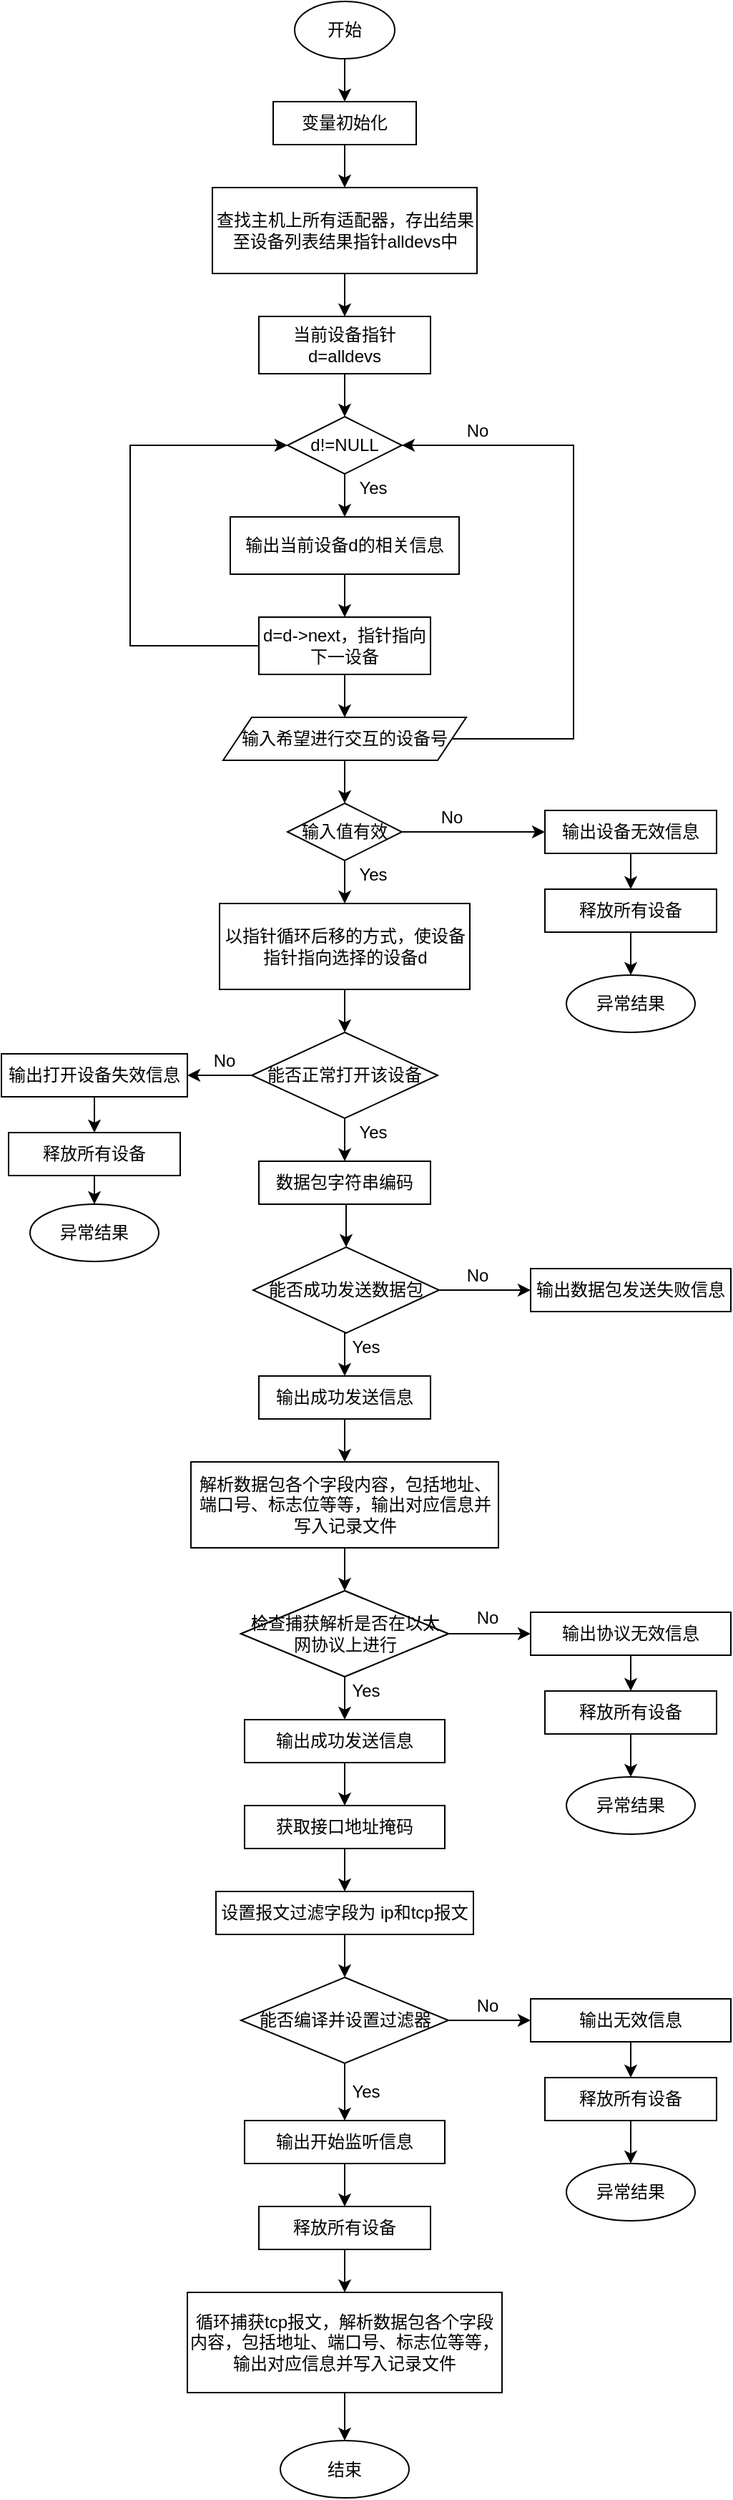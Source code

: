 <mxfile version="14.4.9" type="github">
  <diagram id="fZLvo1D3AqYPUqdrn0yn" name="Page-1">
    <mxGraphModel dx="1780" dy="1245" grid="1" gridSize="10" guides="1" tooltips="1" connect="1" arrows="1" fold="1" page="1" pageScale="1" pageWidth="827" pageHeight="1169" math="0" shadow="0">
      <root>
        <mxCell id="0" />
        <mxCell id="1" parent="0" />
        <mxCell id="Q4qoUgE7m_vt3V7XlYr6-44" style="edgeStyle=orthogonalEdgeStyle;rounded=0;orthogonalLoop=1;jettySize=auto;html=1;exitX=0.5;exitY=1;exitDx=0;exitDy=0;entryX=0.5;entryY=0;entryDx=0;entryDy=0;" edge="1" parent="1" source="Q4qoUgE7m_vt3V7XlYr6-1" target="Q4qoUgE7m_vt3V7XlYr6-2">
          <mxGeometry relative="1" as="geometry" />
        </mxCell>
        <mxCell id="Q4qoUgE7m_vt3V7XlYr6-1" value="开始" style="ellipse;whiteSpace=wrap;html=1;" vertex="1" parent="1">
          <mxGeometry x="245" y="30" width="70" height="40" as="geometry" />
        </mxCell>
        <mxCell id="Q4qoUgE7m_vt3V7XlYr6-45" style="edgeStyle=orthogonalEdgeStyle;rounded=0;orthogonalLoop=1;jettySize=auto;html=1;exitX=0.5;exitY=1;exitDx=0;exitDy=0;entryX=0.5;entryY=0;entryDx=0;entryDy=0;" edge="1" parent="1" source="Q4qoUgE7m_vt3V7XlYr6-2" target="Q4qoUgE7m_vt3V7XlYr6-3">
          <mxGeometry relative="1" as="geometry" />
        </mxCell>
        <mxCell id="Q4qoUgE7m_vt3V7XlYr6-2" value="变量初始化" style="rounded=0;whiteSpace=wrap;html=1;" vertex="1" parent="1">
          <mxGeometry x="230" y="100" width="100" height="30" as="geometry" />
        </mxCell>
        <mxCell id="Q4qoUgE7m_vt3V7XlYr6-46" style="edgeStyle=orthogonalEdgeStyle;rounded=0;orthogonalLoop=1;jettySize=auto;html=1;exitX=0.5;exitY=1;exitDx=0;exitDy=0;entryX=0.5;entryY=0;entryDx=0;entryDy=0;" edge="1" parent="1" source="Q4qoUgE7m_vt3V7XlYr6-3" target="Q4qoUgE7m_vt3V7XlYr6-4">
          <mxGeometry relative="1" as="geometry" />
        </mxCell>
        <mxCell id="Q4qoUgE7m_vt3V7XlYr6-3" value="查找主机上所有适配器，存出结果至设备列表结果指针alldevs中" style="rounded=0;whiteSpace=wrap;html=1;" vertex="1" parent="1">
          <mxGeometry x="187.5" y="160" width="185" height="60" as="geometry" />
        </mxCell>
        <mxCell id="Q4qoUgE7m_vt3V7XlYr6-47" style="edgeStyle=orthogonalEdgeStyle;rounded=0;orthogonalLoop=1;jettySize=auto;html=1;exitX=0.5;exitY=1;exitDx=0;exitDy=0;entryX=0.5;entryY=0;entryDx=0;entryDy=0;" edge="1" parent="1" source="Q4qoUgE7m_vt3V7XlYr6-4" target="Q4qoUgE7m_vt3V7XlYr6-5">
          <mxGeometry relative="1" as="geometry" />
        </mxCell>
        <mxCell id="Q4qoUgE7m_vt3V7XlYr6-4" value="当前设备指针d=alldevs" style="rounded=0;whiteSpace=wrap;html=1;" vertex="1" parent="1">
          <mxGeometry x="220" y="250" width="120" height="40" as="geometry" />
        </mxCell>
        <mxCell id="Q4qoUgE7m_vt3V7XlYr6-48" style="edgeStyle=orthogonalEdgeStyle;rounded=0;orthogonalLoop=1;jettySize=auto;html=1;exitX=0.5;exitY=1;exitDx=0;exitDy=0;entryX=0.5;entryY=0;entryDx=0;entryDy=0;" edge="1" parent="1" source="Q4qoUgE7m_vt3V7XlYr6-5" target="Q4qoUgE7m_vt3V7XlYr6-6">
          <mxGeometry relative="1" as="geometry" />
        </mxCell>
        <mxCell id="Q4qoUgE7m_vt3V7XlYr6-5" value="d!=NULL" style="rhombus;whiteSpace=wrap;html=1;" vertex="1" parent="1">
          <mxGeometry x="240" y="320" width="80" height="40" as="geometry" />
        </mxCell>
        <mxCell id="Q4qoUgE7m_vt3V7XlYr6-49" style="edgeStyle=orthogonalEdgeStyle;rounded=0;orthogonalLoop=1;jettySize=auto;html=1;exitX=0.5;exitY=1;exitDx=0;exitDy=0;entryX=0.5;entryY=0;entryDx=0;entryDy=0;" edge="1" parent="1" source="Q4qoUgE7m_vt3V7XlYr6-6" target="Q4qoUgE7m_vt3V7XlYr6-7">
          <mxGeometry relative="1" as="geometry" />
        </mxCell>
        <mxCell id="Q4qoUgE7m_vt3V7XlYr6-6" value="输出当前设备d的相关信息" style="rounded=0;whiteSpace=wrap;html=1;" vertex="1" parent="1">
          <mxGeometry x="200" y="390" width="160" height="40" as="geometry" />
        </mxCell>
        <mxCell id="Q4qoUgE7m_vt3V7XlYr6-50" style="edgeStyle=orthogonalEdgeStyle;rounded=0;orthogonalLoop=1;jettySize=auto;html=1;exitX=0.5;exitY=1;exitDx=0;exitDy=0;entryX=0.5;entryY=0;entryDx=0;entryDy=0;" edge="1" parent="1" source="Q4qoUgE7m_vt3V7XlYr6-7" target="Q4qoUgE7m_vt3V7XlYr6-8">
          <mxGeometry relative="1" as="geometry" />
        </mxCell>
        <mxCell id="Q4qoUgE7m_vt3V7XlYr6-56" style="edgeStyle=orthogonalEdgeStyle;rounded=0;orthogonalLoop=1;jettySize=auto;html=1;exitX=0;exitY=0.5;exitDx=0;exitDy=0;entryX=0;entryY=0.5;entryDx=0;entryDy=0;" edge="1" parent="1" source="Q4qoUgE7m_vt3V7XlYr6-7" target="Q4qoUgE7m_vt3V7XlYr6-5">
          <mxGeometry relative="1" as="geometry">
            <Array as="points">
              <mxPoint x="130" y="480" />
              <mxPoint x="130" y="340" />
            </Array>
          </mxGeometry>
        </mxCell>
        <mxCell id="Q4qoUgE7m_vt3V7XlYr6-7" value="d=d-&amp;gt;next，指针指向下一设备" style="rounded=0;whiteSpace=wrap;html=1;" vertex="1" parent="1">
          <mxGeometry x="220" y="460" width="120" height="40" as="geometry" />
        </mxCell>
        <mxCell id="Q4qoUgE7m_vt3V7XlYr6-51" style="edgeStyle=orthogonalEdgeStyle;rounded=0;orthogonalLoop=1;jettySize=auto;html=1;exitX=0.5;exitY=1;exitDx=0;exitDy=0;entryX=0.5;entryY=0;entryDx=0;entryDy=0;" edge="1" parent="1" source="Q4qoUgE7m_vt3V7XlYr6-8" target="Q4qoUgE7m_vt3V7XlYr6-9">
          <mxGeometry relative="1" as="geometry" />
        </mxCell>
        <mxCell id="Q4qoUgE7m_vt3V7XlYr6-53" style="edgeStyle=orthogonalEdgeStyle;rounded=0;orthogonalLoop=1;jettySize=auto;html=1;exitX=1;exitY=0.5;exitDx=0;exitDy=0;entryX=1;entryY=0.5;entryDx=0;entryDy=0;" edge="1" parent="1" source="Q4qoUgE7m_vt3V7XlYr6-8" target="Q4qoUgE7m_vt3V7XlYr6-5">
          <mxGeometry relative="1" as="geometry">
            <Array as="points">
              <mxPoint x="440" y="545" />
              <mxPoint x="440" y="340" />
            </Array>
          </mxGeometry>
        </mxCell>
        <mxCell id="Q4qoUgE7m_vt3V7XlYr6-8" value="输入希望进行交互的设备号" style="shape=parallelogram;perimeter=parallelogramPerimeter;whiteSpace=wrap;html=1;fixedSize=1;" vertex="1" parent="1">
          <mxGeometry x="195" y="530" width="170" height="30" as="geometry" />
        </mxCell>
        <mxCell id="Q4qoUgE7m_vt3V7XlYr6-52" style="edgeStyle=orthogonalEdgeStyle;rounded=0;orthogonalLoop=1;jettySize=auto;html=1;exitX=0.5;exitY=1;exitDx=0;exitDy=0;entryX=0.5;entryY=0;entryDx=0;entryDy=0;" edge="1" parent="1" source="Q4qoUgE7m_vt3V7XlYr6-9" target="Q4qoUgE7m_vt3V7XlYr6-13">
          <mxGeometry relative="1" as="geometry" />
        </mxCell>
        <mxCell id="Q4qoUgE7m_vt3V7XlYr6-57" style="edgeStyle=orthogonalEdgeStyle;rounded=0;orthogonalLoop=1;jettySize=auto;html=1;exitX=1;exitY=0.5;exitDx=0;exitDy=0;entryX=0;entryY=0.5;entryDx=0;entryDy=0;" edge="1" parent="1" source="Q4qoUgE7m_vt3V7XlYr6-9" target="Q4qoUgE7m_vt3V7XlYr6-10">
          <mxGeometry relative="1" as="geometry" />
        </mxCell>
        <mxCell id="Q4qoUgE7m_vt3V7XlYr6-9" value="输入值有效" style="rhombus;whiteSpace=wrap;html=1;" vertex="1" parent="1">
          <mxGeometry x="240" y="590" width="80" height="40" as="geometry" />
        </mxCell>
        <mxCell id="Q4qoUgE7m_vt3V7XlYr6-60" style="edgeStyle=orthogonalEdgeStyle;rounded=0;orthogonalLoop=1;jettySize=auto;html=1;exitX=0.5;exitY=1;exitDx=0;exitDy=0;entryX=0.5;entryY=0;entryDx=0;entryDy=0;" edge="1" parent="1" source="Q4qoUgE7m_vt3V7XlYr6-10" target="Q4qoUgE7m_vt3V7XlYr6-11">
          <mxGeometry relative="1" as="geometry" />
        </mxCell>
        <mxCell id="Q4qoUgE7m_vt3V7XlYr6-10" value="输出设备无效信息" style="rounded=0;whiteSpace=wrap;html=1;" vertex="1" parent="1">
          <mxGeometry x="420" y="595" width="120" height="30" as="geometry" />
        </mxCell>
        <mxCell id="Q4qoUgE7m_vt3V7XlYr6-61" style="edgeStyle=orthogonalEdgeStyle;rounded=0;orthogonalLoop=1;jettySize=auto;html=1;exitX=0.5;exitY=1;exitDx=0;exitDy=0;entryX=0.5;entryY=0;entryDx=0;entryDy=0;" edge="1" parent="1" source="Q4qoUgE7m_vt3V7XlYr6-11" target="Q4qoUgE7m_vt3V7XlYr6-12">
          <mxGeometry relative="1" as="geometry" />
        </mxCell>
        <mxCell id="Q4qoUgE7m_vt3V7XlYr6-11" value="释放所有设备" style="rounded=0;whiteSpace=wrap;html=1;" vertex="1" parent="1">
          <mxGeometry x="420" y="650" width="120" height="30" as="geometry" />
        </mxCell>
        <mxCell id="Q4qoUgE7m_vt3V7XlYr6-12" value="异常结果" style="ellipse;whiteSpace=wrap;html=1;" vertex="1" parent="1">
          <mxGeometry x="435" y="710" width="90" height="40" as="geometry" />
        </mxCell>
        <mxCell id="Q4qoUgE7m_vt3V7XlYr6-62" style="edgeStyle=orthogonalEdgeStyle;rounded=0;orthogonalLoop=1;jettySize=auto;html=1;exitX=0.5;exitY=1;exitDx=0;exitDy=0;entryX=0.5;entryY=0;entryDx=0;entryDy=0;" edge="1" parent="1" source="Q4qoUgE7m_vt3V7XlYr6-13" target="Q4qoUgE7m_vt3V7XlYr6-14">
          <mxGeometry relative="1" as="geometry" />
        </mxCell>
        <mxCell id="Q4qoUgE7m_vt3V7XlYr6-13" value="以指针循环后移的方式，使设备指针指向选择的设备d" style="rounded=0;whiteSpace=wrap;html=1;" vertex="1" parent="1">
          <mxGeometry x="192.5" y="660" width="175" height="60" as="geometry" />
        </mxCell>
        <mxCell id="Q4qoUgE7m_vt3V7XlYr6-63" style="edgeStyle=orthogonalEdgeStyle;rounded=0;orthogonalLoop=1;jettySize=auto;html=1;exitX=0.5;exitY=1;exitDx=0;exitDy=0;entryX=0.5;entryY=0;entryDx=0;entryDy=0;" edge="1" parent="1" source="Q4qoUgE7m_vt3V7XlYr6-14" target="Q4qoUgE7m_vt3V7XlYr6-18">
          <mxGeometry relative="1" as="geometry" />
        </mxCell>
        <mxCell id="Q4qoUgE7m_vt3V7XlYr6-64" style="edgeStyle=orthogonalEdgeStyle;rounded=0;orthogonalLoop=1;jettySize=auto;html=1;exitX=0;exitY=0.5;exitDx=0;exitDy=0;entryX=1;entryY=0.5;entryDx=0;entryDy=0;" edge="1" parent="1" source="Q4qoUgE7m_vt3V7XlYr6-14" target="Q4qoUgE7m_vt3V7XlYr6-15">
          <mxGeometry relative="1" as="geometry" />
        </mxCell>
        <mxCell id="Q4qoUgE7m_vt3V7XlYr6-14" value="能否正常打开该设备" style="rhombus;whiteSpace=wrap;html=1;" vertex="1" parent="1">
          <mxGeometry x="215" y="750" width="130" height="60" as="geometry" />
        </mxCell>
        <mxCell id="Q4qoUgE7m_vt3V7XlYr6-65" style="edgeStyle=orthogonalEdgeStyle;rounded=0;orthogonalLoop=1;jettySize=auto;html=1;exitX=0.5;exitY=1;exitDx=0;exitDy=0;entryX=0.5;entryY=0;entryDx=0;entryDy=0;" edge="1" parent="1" source="Q4qoUgE7m_vt3V7XlYr6-15" target="Q4qoUgE7m_vt3V7XlYr6-16">
          <mxGeometry relative="1" as="geometry" />
        </mxCell>
        <mxCell id="Q4qoUgE7m_vt3V7XlYr6-15" value="输出打开设备失效信息" style="rounded=0;whiteSpace=wrap;html=1;" vertex="1" parent="1">
          <mxGeometry x="40" y="765" width="130" height="30" as="geometry" />
        </mxCell>
        <mxCell id="Q4qoUgE7m_vt3V7XlYr6-66" style="edgeStyle=orthogonalEdgeStyle;rounded=0;orthogonalLoop=1;jettySize=auto;html=1;exitX=0.5;exitY=1;exitDx=0;exitDy=0;entryX=0.5;entryY=0;entryDx=0;entryDy=0;" edge="1" parent="1" source="Q4qoUgE7m_vt3V7XlYr6-16" target="Q4qoUgE7m_vt3V7XlYr6-17">
          <mxGeometry relative="1" as="geometry" />
        </mxCell>
        <mxCell id="Q4qoUgE7m_vt3V7XlYr6-16" value="释放所有设备" style="rounded=0;whiteSpace=wrap;html=1;" vertex="1" parent="1">
          <mxGeometry x="45" y="820" width="120" height="30" as="geometry" />
        </mxCell>
        <mxCell id="Q4qoUgE7m_vt3V7XlYr6-17" value="异常结果" style="ellipse;whiteSpace=wrap;html=1;" vertex="1" parent="1">
          <mxGeometry x="60" y="870" width="90" height="40" as="geometry" />
        </mxCell>
        <mxCell id="Q4qoUgE7m_vt3V7XlYr6-74" style="edgeStyle=orthogonalEdgeStyle;rounded=0;orthogonalLoop=1;jettySize=auto;html=1;exitX=0.5;exitY=1;exitDx=0;exitDy=0;entryX=0.5;entryY=0;entryDx=0;entryDy=0;" edge="1" parent="1" source="Q4qoUgE7m_vt3V7XlYr6-18" target="Q4qoUgE7m_vt3V7XlYr6-19">
          <mxGeometry relative="1" as="geometry" />
        </mxCell>
        <mxCell id="Q4qoUgE7m_vt3V7XlYr6-18" value="数据包字符串编码" style="rounded=0;whiteSpace=wrap;html=1;" vertex="1" parent="1">
          <mxGeometry x="220" y="840" width="120" height="30" as="geometry" />
        </mxCell>
        <mxCell id="Q4qoUgE7m_vt3V7XlYr6-75" style="edgeStyle=orthogonalEdgeStyle;rounded=0;orthogonalLoop=1;jettySize=auto;html=1;exitX=1;exitY=0.5;exitDx=0;exitDy=0;entryX=0;entryY=0.5;entryDx=0;entryDy=0;" edge="1" parent="1" source="Q4qoUgE7m_vt3V7XlYr6-19" target="Q4qoUgE7m_vt3V7XlYr6-21">
          <mxGeometry relative="1" as="geometry" />
        </mxCell>
        <mxCell id="Q4qoUgE7m_vt3V7XlYr6-76" style="edgeStyle=orthogonalEdgeStyle;rounded=0;orthogonalLoop=1;jettySize=auto;html=1;exitX=0.5;exitY=1;exitDx=0;exitDy=0;entryX=0.5;entryY=0;entryDx=0;entryDy=0;" edge="1" parent="1" source="Q4qoUgE7m_vt3V7XlYr6-19" target="Q4qoUgE7m_vt3V7XlYr6-20">
          <mxGeometry relative="1" as="geometry" />
        </mxCell>
        <mxCell id="Q4qoUgE7m_vt3V7XlYr6-19" value="能否成功发送数据包" style="rhombus;whiteSpace=wrap;html=1;" vertex="1" parent="1">
          <mxGeometry x="216" y="900" width="130" height="60" as="geometry" />
        </mxCell>
        <mxCell id="Q4qoUgE7m_vt3V7XlYr6-79" style="edgeStyle=orthogonalEdgeStyle;rounded=0;orthogonalLoop=1;jettySize=auto;html=1;exitX=0.5;exitY=1;exitDx=0;exitDy=0;entryX=0.5;entryY=0;entryDx=0;entryDy=0;" edge="1" parent="1" source="Q4qoUgE7m_vt3V7XlYr6-20" target="Q4qoUgE7m_vt3V7XlYr6-24">
          <mxGeometry relative="1" as="geometry" />
        </mxCell>
        <mxCell id="Q4qoUgE7m_vt3V7XlYr6-20" value="输出成功发送信息" style="rounded=0;whiteSpace=wrap;html=1;" vertex="1" parent="1">
          <mxGeometry x="220" y="990" width="120" height="30" as="geometry" />
        </mxCell>
        <mxCell id="Q4qoUgE7m_vt3V7XlYr6-21" value="输出数据包发送失败信息" style="rounded=0;whiteSpace=wrap;html=1;" vertex="1" parent="1">
          <mxGeometry x="410" y="915" width="140" height="30" as="geometry" />
        </mxCell>
        <mxCell id="Q4qoUgE7m_vt3V7XlYr6-80" style="edgeStyle=orthogonalEdgeStyle;rounded=0;orthogonalLoop=1;jettySize=auto;html=1;exitX=0.5;exitY=1;exitDx=0;exitDy=0;entryX=0.5;entryY=0;entryDx=0;entryDy=0;" edge="1" parent="1" source="Q4qoUgE7m_vt3V7XlYr6-24" target="Q4qoUgE7m_vt3V7XlYr6-32">
          <mxGeometry relative="1" as="geometry" />
        </mxCell>
        <mxCell id="Q4qoUgE7m_vt3V7XlYr6-24" value="解析数据包各个字段内容，包括地址、端口号、标志位等等，输出对应信息并写入记录文件" style="rounded=0;whiteSpace=wrap;html=1;" vertex="1" parent="1">
          <mxGeometry x="172.5" y="1050" width="215" height="60" as="geometry" />
        </mxCell>
        <mxCell id="Q4qoUgE7m_vt3V7XlYr6-25" value="检查捕获解析是否在以太网协议上进行" style="rhombus;whiteSpace=wrap;html=1;" vertex="1" parent="1">
          <mxGeometry x="207.5" y="1140" width="145" height="60" as="geometry" />
        </mxCell>
        <mxCell id="Q4qoUgE7m_vt3V7XlYr6-85" style="edgeStyle=orthogonalEdgeStyle;rounded=0;orthogonalLoop=1;jettySize=auto;html=1;exitX=0.5;exitY=1;exitDx=0;exitDy=0;entryX=0.5;entryY=0;entryDx=0;entryDy=0;" edge="1" parent="1" source="Q4qoUgE7m_vt3V7XlYr6-26" target="Q4qoUgE7m_vt3V7XlYr6-27">
          <mxGeometry relative="1" as="geometry" />
        </mxCell>
        <mxCell id="Q4qoUgE7m_vt3V7XlYr6-26" value="输出协议无效信息" style="rounded=0;whiteSpace=wrap;html=1;" vertex="1" parent="1">
          <mxGeometry x="410" y="1155" width="140" height="30" as="geometry" />
        </mxCell>
        <mxCell id="Q4qoUgE7m_vt3V7XlYr6-86" style="edgeStyle=orthogonalEdgeStyle;rounded=0;orthogonalLoop=1;jettySize=auto;html=1;exitX=0.5;exitY=1;exitDx=0;exitDy=0;entryX=0.5;entryY=0;entryDx=0;entryDy=0;" edge="1" parent="1" source="Q4qoUgE7m_vt3V7XlYr6-27" target="Q4qoUgE7m_vt3V7XlYr6-28">
          <mxGeometry relative="1" as="geometry" />
        </mxCell>
        <mxCell id="Q4qoUgE7m_vt3V7XlYr6-27" value="释放所有设备" style="rounded=0;whiteSpace=wrap;html=1;" vertex="1" parent="1">
          <mxGeometry x="420" y="1210" width="120" height="30" as="geometry" />
        </mxCell>
        <mxCell id="Q4qoUgE7m_vt3V7XlYr6-28" value="异常结果" style="ellipse;whiteSpace=wrap;html=1;" vertex="1" parent="1">
          <mxGeometry x="435" y="1270" width="90" height="40" as="geometry" />
        </mxCell>
        <mxCell id="Q4qoUgE7m_vt3V7XlYr6-87" style="edgeStyle=orthogonalEdgeStyle;rounded=0;orthogonalLoop=1;jettySize=auto;html=1;exitX=0.5;exitY=1;exitDx=0;exitDy=0;entryX=0.5;entryY=0;entryDx=0;entryDy=0;" edge="1" parent="1" source="Q4qoUgE7m_vt3V7XlYr6-29" target="Q4qoUgE7m_vt3V7XlYr6-30">
          <mxGeometry relative="1" as="geometry" />
        </mxCell>
        <mxCell id="Q4qoUgE7m_vt3V7XlYr6-29" value="输出成功发送信息" style="rounded=0;whiteSpace=wrap;html=1;" vertex="1" parent="1">
          <mxGeometry x="210" y="1230" width="140" height="30" as="geometry" />
        </mxCell>
        <mxCell id="Q4qoUgE7m_vt3V7XlYr6-88" style="edgeStyle=orthogonalEdgeStyle;rounded=0;orthogonalLoop=1;jettySize=auto;html=1;exitX=0.5;exitY=1;exitDx=0;exitDy=0;entryX=0.5;entryY=0;entryDx=0;entryDy=0;" edge="1" parent="1" source="Q4qoUgE7m_vt3V7XlYr6-30" target="Q4qoUgE7m_vt3V7XlYr6-31">
          <mxGeometry relative="1" as="geometry" />
        </mxCell>
        <mxCell id="Q4qoUgE7m_vt3V7XlYr6-30" value="获取接口地址掩码" style="rounded=0;whiteSpace=wrap;html=1;" vertex="1" parent="1">
          <mxGeometry x="210" y="1290" width="140" height="30" as="geometry" />
        </mxCell>
        <mxCell id="Q4qoUgE7m_vt3V7XlYr6-89" style="edgeStyle=orthogonalEdgeStyle;rounded=0;orthogonalLoop=1;jettySize=auto;html=1;exitX=0.5;exitY=1;exitDx=0;exitDy=0;entryX=0.5;entryY=0;entryDx=0;entryDy=0;" edge="1" parent="1" source="Q4qoUgE7m_vt3V7XlYr6-31" target="Q4qoUgE7m_vt3V7XlYr6-33">
          <mxGeometry relative="1" as="geometry" />
        </mxCell>
        <mxCell id="Q4qoUgE7m_vt3V7XlYr6-31" value="设置报文过滤字段为 ip和tcp报文" style="rounded=0;whiteSpace=wrap;html=1;" vertex="1" parent="1">
          <mxGeometry x="190" y="1350" width="180" height="30" as="geometry" />
        </mxCell>
        <mxCell id="Q4qoUgE7m_vt3V7XlYr6-81" style="edgeStyle=orthogonalEdgeStyle;rounded=0;orthogonalLoop=1;jettySize=auto;html=1;exitX=1;exitY=0.5;exitDx=0;exitDy=0;entryX=0;entryY=0.5;entryDx=0;entryDy=0;" edge="1" parent="1" source="Q4qoUgE7m_vt3V7XlYr6-32" target="Q4qoUgE7m_vt3V7XlYr6-26">
          <mxGeometry relative="1" as="geometry" />
        </mxCell>
        <mxCell id="Q4qoUgE7m_vt3V7XlYr6-82" style="edgeStyle=orthogonalEdgeStyle;rounded=0;orthogonalLoop=1;jettySize=auto;html=1;exitX=0.5;exitY=1;exitDx=0;exitDy=0;entryX=0.5;entryY=0;entryDx=0;entryDy=0;" edge="1" parent="1" source="Q4qoUgE7m_vt3V7XlYr6-32" target="Q4qoUgE7m_vt3V7XlYr6-29">
          <mxGeometry relative="1" as="geometry" />
        </mxCell>
        <mxCell id="Q4qoUgE7m_vt3V7XlYr6-32" value="检查捕获解析是否在以太网协议上进行" style="rhombus;whiteSpace=wrap;html=1;" vertex="1" parent="1">
          <mxGeometry x="207.5" y="1140" width="145" height="60" as="geometry" />
        </mxCell>
        <mxCell id="Q4qoUgE7m_vt3V7XlYr6-90" style="edgeStyle=orthogonalEdgeStyle;rounded=0;orthogonalLoop=1;jettySize=auto;html=1;exitX=1;exitY=0.5;exitDx=0;exitDy=0;entryX=0;entryY=0.5;entryDx=0;entryDy=0;" edge="1" parent="1" source="Q4qoUgE7m_vt3V7XlYr6-33" target="Q4qoUgE7m_vt3V7XlYr6-34">
          <mxGeometry relative="1" as="geometry" />
        </mxCell>
        <mxCell id="Q4qoUgE7m_vt3V7XlYr6-91" style="edgeStyle=orthogonalEdgeStyle;rounded=0;orthogonalLoop=1;jettySize=auto;html=1;exitX=0.5;exitY=1;exitDx=0;exitDy=0;entryX=0.5;entryY=0;entryDx=0;entryDy=0;" edge="1" parent="1" source="Q4qoUgE7m_vt3V7XlYr6-33" target="Q4qoUgE7m_vt3V7XlYr6-37">
          <mxGeometry relative="1" as="geometry" />
        </mxCell>
        <mxCell id="Q4qoUgE7m_vt3V7XlYr6-33" value="能否编译并设置过滤器" style="rhombus;whiteSpace=wrap;html=1;" vertex="1" parent="1">
          <mxGeometry x="207.5" y="1410" width="145" height="60" as="geometry" />
        </mxCell>
        <mxCell id="Q4qoUgE7m_vt3V7XlYr6-92" style="edgeStyle=orthogonalEdgeStyle;rounded=0;orthogonalLoop=1;jettySize=auto;html=1;exitX=0.5;exitY=1;exitDx=0;exitDy=0;entryX=0.5;entryY=0;entryDx=0;entryDy=0;" edge="1" parent="1" source="Q4qoUgE7m_vt3V7XlYr6-34" target="Q4qoUgE7m_vt3V7XlYr6-35">
          <mxGeometry relative="1" as="geometry" />
        </mxCell>
        <mxCell id="Q4qoUgE7m_vt3V7XlYr6-34" value="输出无效信息" style="rounded=0;whiteSpace=wrap;html=1;" vertex="1" parent="1">
          <mxGeometry x="410" y="1425" width="140" height="30" as="geometry" />
        </mxCell>
        <mxCell id="Q4qoUgE7m_vt3V7XlYr6-93" style="edgeStyle=orthogonalEdgeStyle;rounded=0;orthogonalLoop=1;jettySize=auto;html=1;exitX=0.5;exitY=1;exitDx=0;exitDy=0;entryX=0.5;entryY=0;entryDx=0;entryDy=0;" edge="1" parent="1" source="Q4qoUgE7m_vt3V7XlYr6-35" target="Q4qoUgE7m_vt3V7XlYr6-36">
          <mxGeometry relative="1" as="geometry" />
        </mxCell>
        <mxCell id="Q4qoUgE7m_vt3V7XlYr6-35" value="释放所有设备" style="rounded=0;whiteSpace=wrap;html=1;" vertex="1" parent="1">
          <mxGeometry x="420" y="1480" width="120" height="30" as="geometry" />
        </mxCell>
        <mxCell id="Q4qoUgE7m_vt3V7XlYr6-36" value="异常结果" style="ellipse;whiteSpace=wrap;html=1;" vertex="1" parent="1">
          <mxGeometry x="435" y="1540" width="90" height="40" as="geometry" />
        </mxCell>
        <mxCell id="Q4qoUgE7m_vt3V7XlYr6-95" style="edgeStyle=orthogonalEdgeStyle;rounded=0;orthogonalLoop=1;jettySize=auto;html=1;exitX=0.5;exitY=1;exitDx=0;exitDy=0;entryX=0.5;entryY=0;entryDx=0;entryDy=0;" edge="1" parent="1" source="Q4qoUgE7m_vt3V7XlYr6-37" target="Q4qoUgE7m_vt3V7XlYr6-39">
          <mxGeometry relative="1" as="geometry" />
        </mxCell>
        <mxCell id="Q4qoUgE7m_vt3V7XlYr6-37" value="输出开始监听信息" style="rounded=0;whiteSpace=wrap;html=1;" vertex="1" parent="1">
          <mxGeometry x="210" y="1510" width="140" height="30" as="geometry" />
        </mxCell>
        <mxCell id="Q4qoUgE7m_vt3V7XlYr6-96" style="edgeStyle=orthogonalEdgeStyle;rounded=0;orthogonalLoop=1;jettySize=auto;html=1;exitX=0.5;exitY=1;exitDx=0;exitDy=0;entryX=0.5;entryY=0;entryDx=0;entryDy=0;" edge="1" parent="1" source="Q4qoUgE7m_vt3V7XlYr6-39" target="Q4qoUgE7m_vt3V7XlYr6-40">
          <mxGeometry relative="1" as="geometry" />
        </mxCell>
        <mxCell id="Q4qoUgE7m_vt3V7XlYr6-39" value="释放所有设备" style="rounded=0;whiteSpace=wrap;html=1;" vertex="1" parent="1">
          <mxGeometry x="220" y="1570" width="120" height="30" as="geometry" />
        </mxCell>
        <mxCell id="Q4qoUgE7m_vt3V7XlYr6-97" style="edgeStyle=orthogonalEdgeStyle;rounded=0;orthogonalLoop=1;jettySize=auto;html=1;exitX=0.5;exitY=1;exitDx=0;exitDy=0;entryX=0.5;entryY=0;entryDx=0;entryDy=0;" edge="1" parent="1" source="Q4qoUgE7m_vt3V7XlYr6-40" target="Q4qoUgE7m_vt3V7XlYr6-41">
          <mxGeometry relative="1" as="geometry" />
        </mxCell>
        <mxCell id="Q4qoUgE7m_vt3V7XlYr6-40" value="循环捕获tcp报文，解析数据包各个字段内容，包括地址、端口号、标志位等等，输出对应信息并写入记录文件" style="rounded=0;whiteSpace=wrap;html=1;" vertex="1" parent="1">
          <mxGeometry x="170" y="1630" width="220" height="70" as="geometry" />
        </mxCell>
        <mxCell id="Q4qoUgE7m_vt3V7XlYr6-41" value="结束" style="ellipse;whiteSpace=wrap;html=1;" vertex="1" parent="1">
          <mxGeometry x="235" y="1733.5" width="90" height="40" as="geometry" />
        </mxCell>
        <mxCell id="Q4qoUgE7m_vt3V7XlYr6-54" value="No" style="text;html=1;strokeColor=none;fillColor=none;align=center;verticalAlign=middle;whiteSpace=wrap;rounded=0;" vertex="1" parent="1">
          <mxGeometry x="352.5" y="320" width="40" height="20" as="geometry" />
        </mxCell>
        <mxCell id="Q4qoUgE7m_vt3V7XlYr6-55" value="Yes" style="text;html=1;strokeColor=none;fillColor=none;align=center;verticalAlign=middle;whiteSpace=wrap;rounded=0;" vertex="1" parent="1">
          <mxGeometry x="280" y="360" width="40" height="20" as="geometry" />
        </mxCell>
        <mxCell id="Q4qoUgE7m_vt3V7XlYr6-58" value="No" style="text;html=1;strokeColor=none;fillColor=none;align=center;verticalAlign=middle;whiteSpace=wrap;rounded=0;" vertex="1" parent="1">
          <mxGeometry x="335" y="590" width="40" height="20" as="geometry" />
        </mxCell>
        <mxCell id="Q4qoUgE7m_vt3V7XlYr6-59" value="Yes" style="text;html=1;strokeColor=none;fillColor=none;align=center;verticalAlign=middle;whiteSpace=wrap;rounded=0;" vertex="1" parent="1">
          <mxGeometry x="280" y="630" width="40" height="20" as="geometry" />
        </mxCell>
        <mxCell id="Q4qoUgE7m_vt3V7XlYr6-67" value="No" style="text;html=1;strokeColor=none;fillColor=none;align=center;verticalAlign=middle;whiteSpace=wrap;rounded=0;" vertex="1" parent="1">
          <mxGeometry x="176" y="760" width="40" height="20" as="geometry" />
        </mxCell>
        <mxCell id="Q4qoUgE7m_vt3V7XlYr6-73" value="Yes" style="text;html=1;strokeColor=none;fillColor=none;align=center;verticalAlign=middle;whiteSpace=wrap;rounded=0;" vertex="1" parent="1">
          <mxGeometry x="280" y="810" width="40" height="20" as="geometry" />
        </mxCell>
        <mxCell id="Q4qoUgE7m_vt3V7XlYr6-77" value="No" style="text;html=1;strokeColor=none;fillColor=none;align=center;verticalAlign=middle;whiteSpace=wrap;rounded=0;" vertex="1" parent="1">
          <mxGeometry x="352.5" y="910" width="40" height="20" as="geometry" />
        </mxCell>
        <mxCell id="Q4qoUgE7m_vt3V7XlYr6-78" value="Yes" style="text;html=1;strokeColor=none;fillColor=none;align=center;verticalAlign=middle;whiteSpace=wrap;rounded=0;" vertex="1" parent="1">
          <mxGeometry x="275" y="960" width="40" height="20" as="geometry" />
        </mxCell>
        <mxCell id="Q4qoUgE7m_vt3V7XlYr6-83" value="Yes" style="text;html=1;strokeColor=none;fillColor=none;align=center;verticalAlign=middle;whiteSpace=wrap;rounded=0;" vertex="1" parent="1">
          <mxGeometry x="275" y="1200" width="40" height="20" as="geometry" />
        </mxCell>
        <mxCell id="Q4qoUgE7m_vt3V7XlYr6-84" value="No" style="text;html=1;strokeColor=none;fillColor=none;align=center;verticalAlign=middle;whiteSpace=wrap;rounded=0;" vertex="1" parent="1">
          <mxGeometry x="360" y="1149" width="40" height="20" as="geometry" />
        </mxCell>
        <mxCell id="Q4qoUgE7m_vt3V7XlYr6-94" value="No" style="text;html=1;strokeColor=none;fillColor=none;align=center;verticalAlign=middle;whiteSpace=wrap;rounded=0;" vertex="1" parent="1">
          <mxGeometry x="360" y="1420" width="40" height="20" as="geometry" />
        </mxCell>
        <mxCell id="Q4qoUgE7m_vt3V7XlYr6-98" value="Yes" style="text;html=1;strokeColor=none;fillColor=none;align=center;verticalAlign=middle;whiteSpace=wrap;rounded=0;" vertex="1" parent="1">
          <mxGeometry x="275" y="1480" width="40" height="20" as="geometry" />
        </mxCell>
      </root>
    </mxGraphModel>
  </diagram>
</mxfile>
